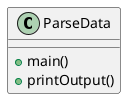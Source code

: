 @startuml
'https://plantuml.com/sequence-diagram

ParseData : + main()
ParseData : + printOutput()

@enduml